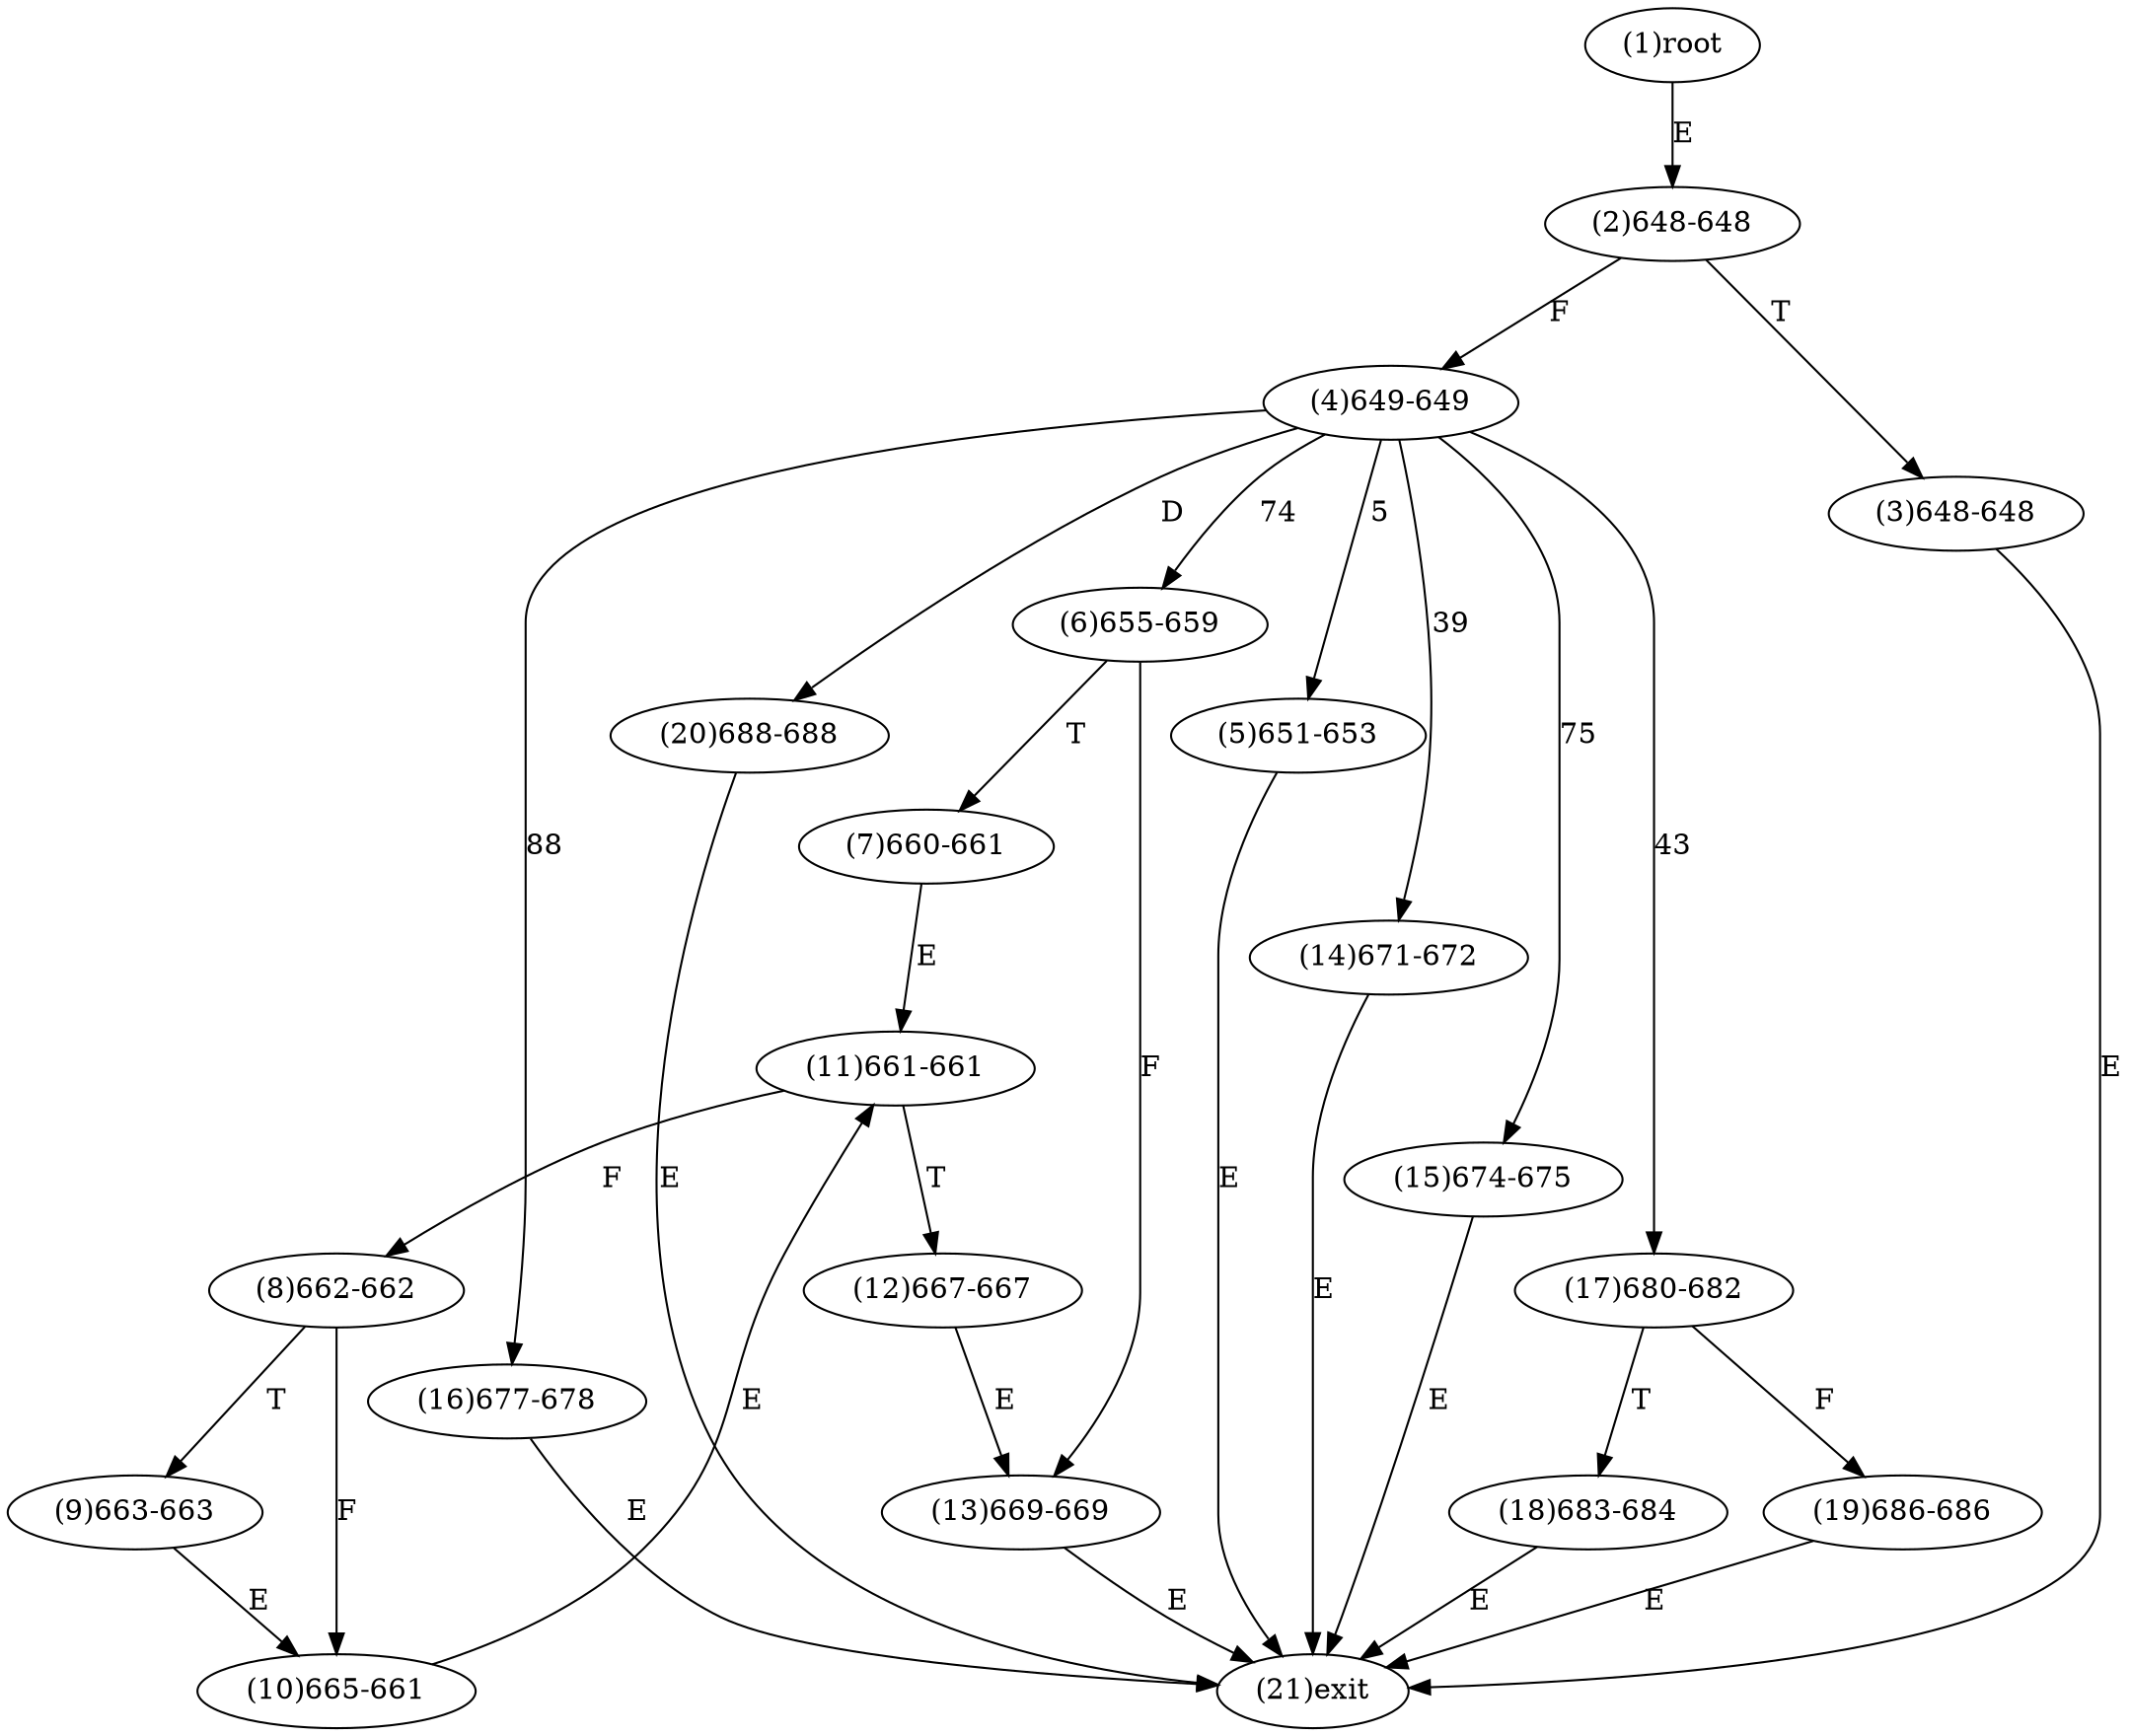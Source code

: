digraph "" { 
1[ label="(1)root"];
2[ label="(2)648-648"];
3[ label="(3)648-648"];
4[ label="(4)649-649"];
5[ label="(5)651-653"];
6[ label="(6)655-659"];
7[ label="(7)660-661"];
8[ label="(8)662-662"];
9[ label="(9)663-663"];
10[ label="(10)665-661"];
11[ label="(11)661-661"];
12[ label="(12)667-667"];
13[ label="(13)669-669"];
14[ label="(14)671-672"];
15[ label="(15)674-675"];
17[ label="(17)680-682"];
16[ label="(16)677-678"];
19[ label="(19)686-686"];
18[ label="(18)683-684"];
21[ label="(21)exit"];
20[ label="(20)688-688"];
1->2[ label="E"];
2->4[ label="F"];
2->3[ label="T"];
3->21[ label="E"];
4->5[ label="5"];
4->14[ label="39"];
4->17[ label="43"];
4->6[ label="74"];
4->15[ label="75"];
4->16[ label="88"];
4->20[ label="D"];
5->21[ label="E"];
6->13[ label="F"];
6->7[ label="T"];
7->11[ label="E"];
8->10[ label="F"];
8->9[ label="T"];
9->10[ label="E"];
10->11[ label="E"];
11->8[ label="F"];
11->12[ label="T"];
12->13[ label="E"];
13->21[ label="E"];
14->21[ label="E"];
15->21[ label="E"];
16->21[ label="E"];
17->19[ label="F"];
17->18[ label="T"];
18->21[ label="E"];
19->21[ label="E"];
20->21[ label="E"];
}